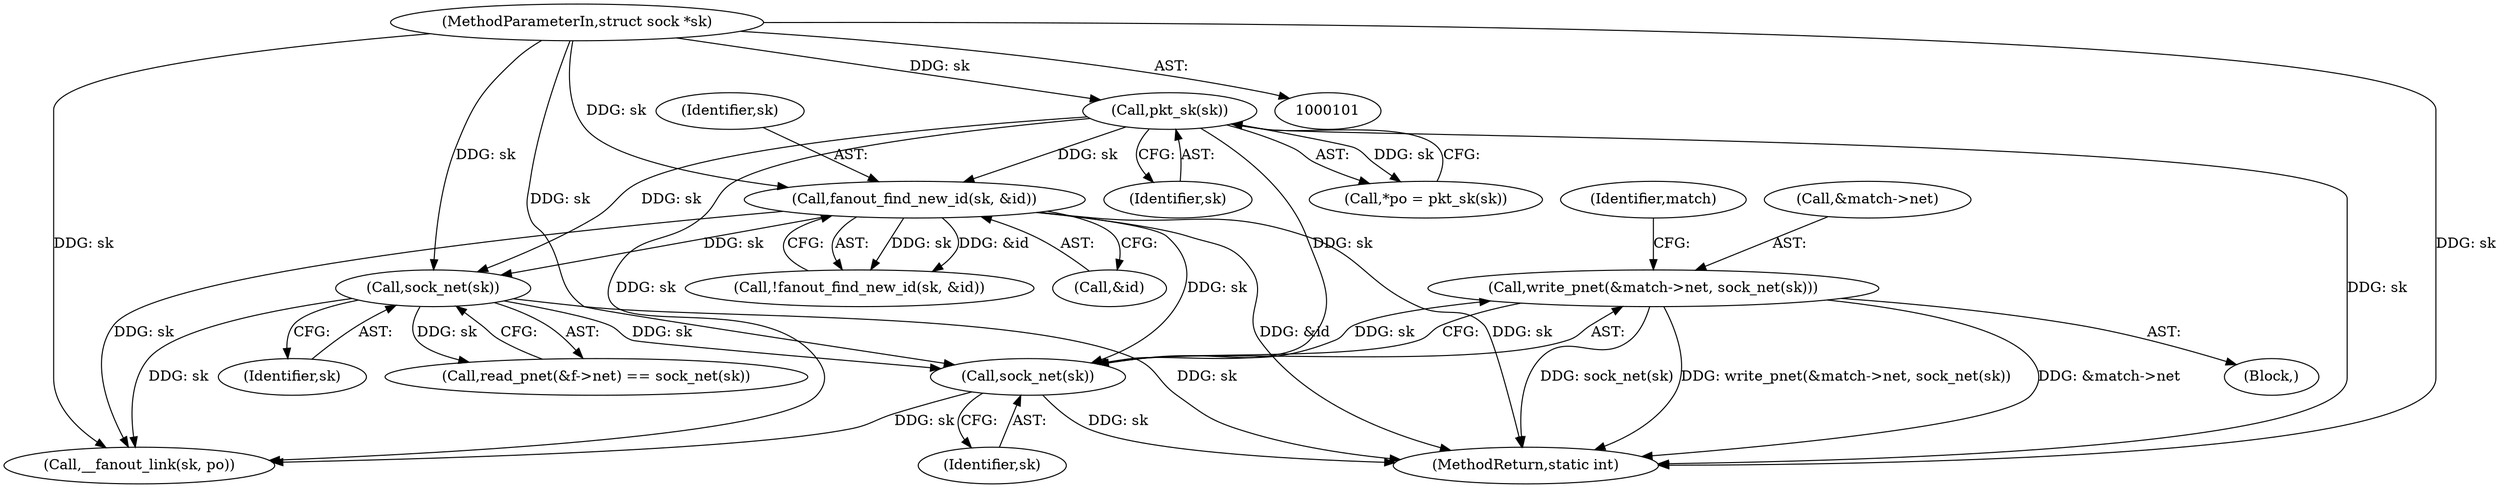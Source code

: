 digraph "0_linux_008ba2a13f2d04c947adc536d19debb8fe66f110@API" {
"1000311" [label="(Call,write_pnet(&match->net, sock_net(sk)))"];
"1000316" [label="(Call,sock_net(sk))"];
"1000272" [label="(Call,sock_net(sk))"];
"1000239" [label="(Call,fanout_find_new_id(sk, &id))"];
"1000113" [label="(Call,pkt_sk(sk))"];
"1000102" [label="(MethodParameterIn,struct sock *sk)"];
"1000312" [label="(Call,&match->net)"];
"1000238" [label="(Call,!fanout_find_new_id(sk, &id))"];
"1000113" [label="(Call,pkt_sk(sk))"];
"1000111" [label="(Call,*po = pkt_sk(sk))"];
"1000316" [label="(Call,sock_net(sk))"];
"1000241" [label="(Call,&id)"];
"1000471" [label="(Call,__fanout_link(sk, po))"];
"1000102" [label="(MethodParameterIn,struct sock *sk)"];
"1000240" [label="(Identifier,sk)"];
"1000311" [label="(Call,write_pnet(&match->net, sock_net(sk)))"];
"1000273" [label="(Identifier,sk)"];
"1000239" [label="(Call,fanout_find_new_id(sk, &id))"];
"1000320" [label="(Identifier,match)"];
"1000266" [label="(Call,read_pnet(&f->net) == sock_net(sk))"];
"1000295" [label="(Block,)"];
"1000317" [label="(Identifier,sk)"];
"1000114" [label="(Identifier,sk)"];
"1000495" [label="(MethodReturn,static int)"];
"1000272" [label="(Call,sock_net(sk))"];
"1000311" -> "1000295"  [label="AST: "];
"1000311" -> "1000316"  [label="CFG: "];
"1000312" -> "1000311"  [label="AST: "];
"1000316" -> "1000311"  [label="AST: "];
"1000320" -> "1000311"  [label="CFG: "];
"1000311" -> "1000495"  [label="DDG: &match->net"];
"1000311" -> "1000495"  [label="DDG: sock_net(sk)"];
"1000311" -> "1000495"  [label="DDG: write_pnet(&match->net, sock_net(sk))"];
"1000316" -> "1000311"  [label="DDG: sk"];
"1000316" -> "1000317"  [label="CFG: "];
"1000317" -> "1000316"  [label="AST: "];
"1000316" -> "1000495"  [label="DDG: sk"];
"1000272" -> "1000316"  [label="DDG: sk"];
"1000239" -> "1000316"  [label="DDG: sk"];
"1000113" -> "1000316"  [label="DDG: sk"];
"1000102" -> "1000316"  [label="DDG: sk"];
"1000316" -> "1000471"  [label="DDG: sk"];
"1000272" -> "1000266"  [label="AST: "];
"1000272" -> "1000273"  [label="CFG: "];
"1000273" -> "1000272"  [label="AST: "];
"1000266" -> "1000272"  [label="CFG: "];
"1000272" -> "1000495"  [label="DDG: sk"];
"1000272" -> "1000266"  [label="DDG: sk"];
"1000239" -> "1000272"  [label="DDG: sk"];
"1000113" -> "1000272"  [label="DDG: sk"];
"1000102" -> "1000272"  [label="DDG: sk"];
"1000272" -> "1000471"  [label="DDG: sk"];
"1000239" -> "1000238"  [label="AST: "];
"1000239" -> "1000241"  [label="CFG: "];
"1000240" -> "1000239"  [label="AST: "];
"1000241" -> "1000239"  [label="AST: "];
"1000238" -> "1000239"  [label="CFG: "];
"1000239" -> "1000495"  [label="DDG: sk"];
"1000239" -> "1000495"  [label="DDG: &id"];
"1000239" -> "1000238"  [label="DDG: sk"];
"1000239" -> "1000238"  [label="DDG: &id"];
"1000113" -> "1000239"  [label="DDG: sk"];
"1000102" -> "1000239"  [label="DDG: sk"];
"1000239" -> "1000471"  [label="DDG: sk"];
"1000113" -> "1000111"  [label="AST: "];
"1000113" -> "1000114"  [label="CFG: "];
"1000114" -> "1000113"  [label="AST: "];
"1000111" -> "1000113"  [label="CFG: "];
"1000113" -> "1000495"  [label="DDG: sk"];
"1000113" -> "1000111"  [label="DDG: sk"];
"1000102" -> "1000113"  [label="DDG: sk"];
"1000113" -> "1000471"  [label="DDG: sk"];
"1000102" -> "1000101"  [label="AST: "];
"1000102" -> "1000495"  [label="DDG: sk"];
"1000102" -> "1000471"  [label="DDG: sk"];
}

